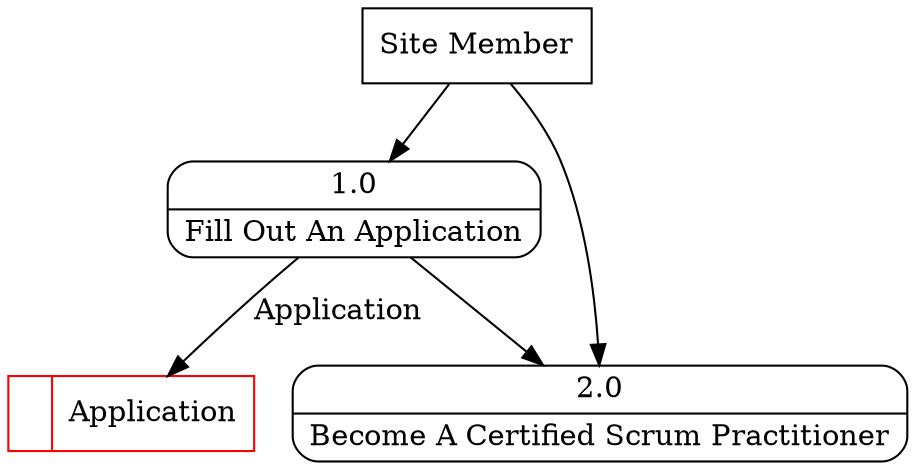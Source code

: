 digraph dfd2{ 
node[shape=record]
200 [label="<f0>  |<f1> Application " color=red];
201 [label="Site Member" shape=box];
202 [label="{<f0> 1.0|<f1> Fill Out An Application }" shape=Mrecord];
203 [label="{<f0> 2.0|<f1> Become A Certified Scrum Practitioner }" shape=Mrecord];
201 -> 202
201 -> 203
202 -> 203
202 -> 200 [label="Application"]
}